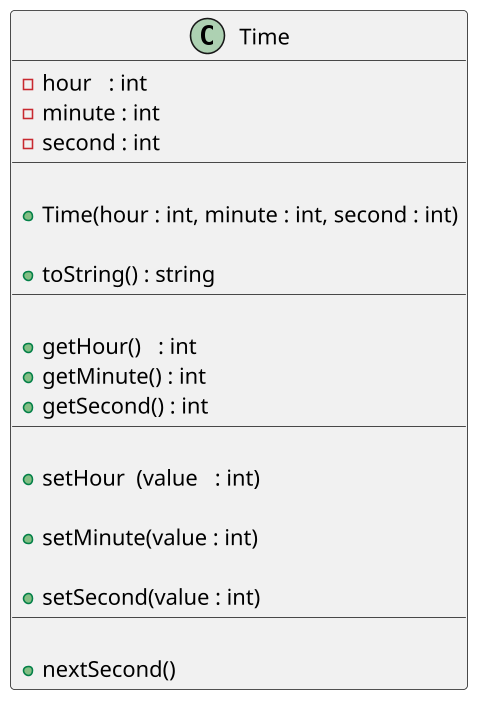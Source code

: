 '--
@startuml

skinparam defaultFontName Hasklig
skinparam dpi 150

'==
class Time {
  - hour   : int
  - minute : int
  - second : int
  __
  
  ' inicializa os atributos todos para 0
  ' invoca os métodos setHour, setMinute e setSecond
  ' para tentar atribuir valores válidos
  + Time(hour : int, minute : int, second : int)
  
  ' retorna string no formato hh:mm:ss
  + toString() : string
  __
  
  ' apenas retorna o valor dos atributos
  + getHour()   : int
  + getMinute() : int
  + getSecond() : int
  __
  
  ' se valor for válido
  '  atribui ao atributo hour
  ' emite erro se for inválido
  + setHour  (value   : int)
  
  ' se valor for válido
  '   atribui ao atributo minute
  ' emite erro se for inválido
  + setMinute(value : int)
  
  ' se valor for válido
  '   atribui ao atributo second
  ' emite erro se for inválido
  + setSecond(value : int)
  __
  
  ' incrementa o atributo second em um segundo
  ' então, se necessário, incrementa o atributo minute
  ' e, se necessário, incrementa o atributo hour
  + nextSecond()
}
'--
@enduml